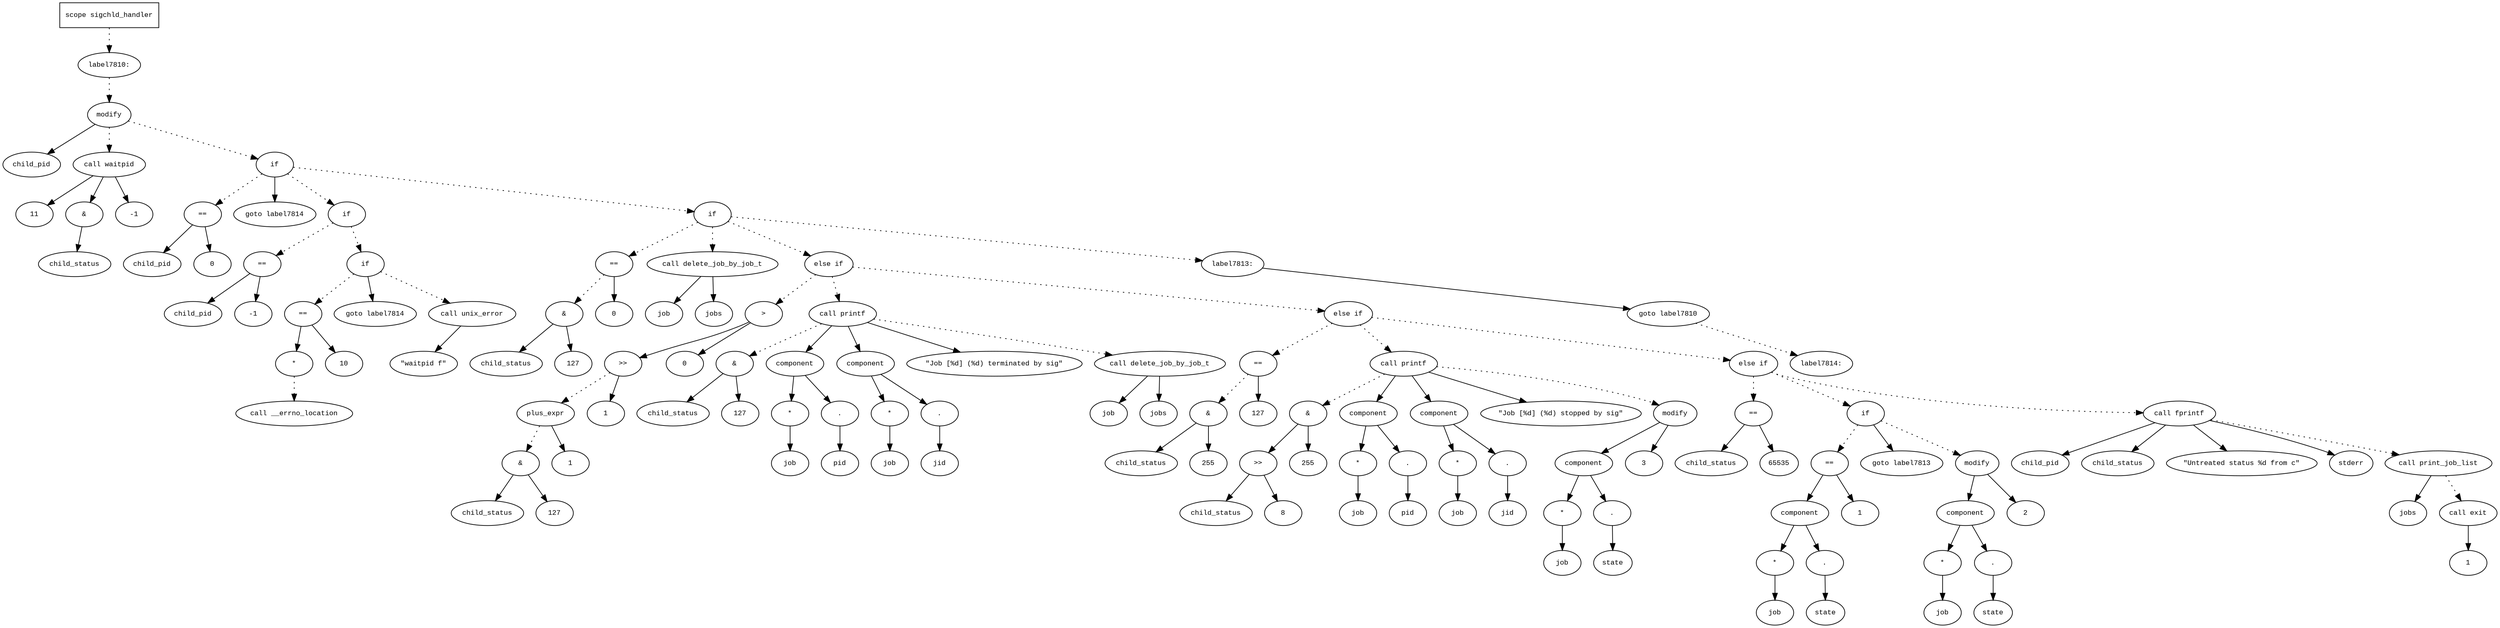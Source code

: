 digraph AST {
  graph [fontname="Times New Roman",fontsize=10];
  node  [fontname="Courier New",fontsize=10];
  edge  [fontname="Times New Roman",fontsize=10];

  node1 [label="scope sigchld_handler",shape=box];
  node2 [label="label7810:",shape=ellipse];
  node1 -> node2 [style=dotted];
  node3 [label="modify",shape=ellipse];
  node4 [label="child_pid",shape=ellipse];
  node3 -> node4;
  node5 [label="call waitpid",shape=ellipse];
  node6 [label="11",shape=ellipse];
  node5 -> node6;
  node7 [label="&",shape=ellipse];
  node5 -> node7;
  node8 [label="child_status",shape=ellipse];
  node7 -> node8;
  node9 [label="-1",shape=ellipse];
  node5 -> node9;
  node3 -> node5 [style=dotted];
  node2 -> node3 [style=dotted];
  node10 [label="if",shape=ellipse];
  node3 -> node10 [style=dotted];
  node11 [label="==",shape=ellipse];
  node12 [label="child_pid",shape=ellipse];
  node11 -> node12;
  node13 [label="0",shape=ellipse];
  node11 -> node13;
  node10 -> node11 [style=dotted];
  node14 [label="goto label7814",shape=ellipse];
  node10 -> node14;
  node15 [label="if",shape=ellipse];
  node10 -> node15 [style=dotted];
  node16 [label="==",shape=ellipse];
  node17 [label="child_pid",shape=ellipse];
  node16 -> node17;
  node18 [label="-1",shape=ellipse];
  node16 -> node18;
  node15 -> node16 [style=dotted];
  node19 [label="if",shape=ellipse];
  node15 -> node19 [style=dotted];
  node20 [label="==",shape=ellipse];
  node21 [label="*",shape=ellipse];
  node22 [label="call __errno_location",shape=ellipse];
  node21 -> node22 [style=dotted];
  node20 -> node21;
  node23 [label="10",shape=ellipse];
  node20 -> node23;
  node19 -> node20 [style=dotted];
  node24 [label="goto label7814",shape=ellipse];
  node19 -> node24;
  node25 [label="call unix_error",shape=ellipse];
  node26 [label="\"waitpid f\"",shape=ellipse];
  node25 -> node26;
  node19 -> node25 [style=dotted];
  node27 [label="if",shape=ellipse];
  node10 -> node27 [style=dotted];
  node28 [label="==",shape=ellipse];
  node29 [label="&",shape=ellipse];
  node30 [label="child_status",shape=ellipse];
  node29 -> node30;
  node31 [label="127",shape=ellipse];
  node29 -> node31;
  node28 -> node29 [style=dotted];
  node32 [label="0",shape=ellipse];
  node28 -> node32;
  node27 -> node28 [style=dotted];
  node33 [label="call delete_job_by_job_t",shape=ellipse];
  node34 [label="job",shape=ellipse];
  node33 -> node34;
  node35 [label="jobs",shape=ellipse];
  node33 -> node35;
  node27 -> node33 [style=dotted];
  node36 [label="else if",shape=ellipse];
  node27 -> node36 [style=dotted];
  node37 [label=">",shape=ellipse];
  node38 [label=">>",shape=ellipse];
  node39 [label="plus_expr",shape=ellipse];
  node40 [label="&",shape=ellipse];
  node41 [label="child_status",shape=ellipse];
  node40 -> node41;
  node42 [label="127",shape=ellipse];
  node40 -> node42;
  node39 -> node40 [style=dotted];
  node43 [label="1",shape=ellipse];
  node39 -> node43;
  node38 -> node39 [style=dotted];
  node44 [label="1",shape=ellipse];
  node38 -> node44;
  node37 -> node38;
  node45 [label="0",shape=ellipse];
  node37 -> node45;
  node36 -> node37 [style=dotted];
  node46 [label="call printf",shape=ellipse];
  node47 [label="&",shape=ellipse];
  node48 [label="child_status",shape=ellipse];
  node47 -> node48;
  node49 [label="127",shape=ellipse];
  node47 -> node49;
  node46 -> node47 [style=dotted];
  node50 [label="component",shape=ellipse];
  node46 -> node50;
  node51 [label="*",shape=ellipse];
  node52 [label="job",shape=ellipse];
  node51 -> node52;
  node50 -> node51;
  node53 [label=".",shape=ellipse];
  node50 -> node53;
  node54 [label="pid",shape=ellipse];
  node53 -> node54;
  node55 [label="component",shape=ellipse];
  node46 -> node55;
  node56 [label="*",shape=ellipse];
  node57 [label="job",shape=ellipse];
  node56 -> node57;
  node55 -> node56;
  node58 [label=".",shape=ellipse];
  node55 -> node58;
  node59 [label="jid",shape=ellipse];
  node58 -> node59;
  node60 [label="\"Job [%d] (%d) terminated by sig\"",shape=ellipse];
  node46 -> node60;
  node36 -> node46 [style=dotted];
  node61 [label="call delete_job_by_job_t",shape=ellipse];
  node62 [label="job",shape=ellipse];
  node61 -> node62;
  node63 [label="jobs",shape=ellipse];
  node61 -> node63;
  node46 -> node61 [style=dotted];
  node64 [label="else if",shape=ellipse];
  node36 -> node64 [style=dotted];
  node65 [label="==",shape=ellipse];
  node66 [label="&",shape=ellipse];
  node67 [label="child_status",shape=ellipse];
  node66 -> node67;
  node68 [label="255",shape=ellipse];
  node66 -> node68;
  node65 -> node66 [style=dotted];
  node69 [label="127",shape=ellipse];
  node65 -> node69;
  node64 -> node65 [style=dotted];
  node70 [label="call printf",shape=ellipse];
  node71 [label="&",shape=ellipse];
  node72 [label=">>",shape=ellipse];
  node73 [label="child_status",shape=ellipse];
  node72 -> node73;
  node74 [label="8",shape=ellipse];
  node72 -> node74;
  node71 -> node72;
  node75 [label="255",shape=ellipse];
  node71 -> node75;
  node70 -> node71 [style=dotted];
  node76 [label="component",shape=ellipse];
  node70 -> node76;
  node77 [label="*",shape=ellipse];
  node78 [label="job",shape=ellipse];
  node77 -> node78;
  node76 -> node77;
  node79 [label=".",shape=ellipse];
  node76 -> node79;
  node80 [label="pid",shape=ellipse];
  node79 -> node80;
  node81 [label="component",shape=ellipse];
  node70 -> node81;
  node82 [label="*",shape=ellipse];
  node83 [label="job",shape=ellipse];
  node82 -> node83;
  node81 -> node82;
  node84 [label=".",shape=ellipse];
  node81 -> node84;
  node85 [label="jid",shape=ellipse];
  node84 -> node85;
  node86 [label="\"Job [%d] (%d) stopped by sig\"",shape=ellipse];
  node70 -> node86;
  node64 -> node70 [style=dotted];
  node87 [label="modify",shape=ellipse];
  node88 [label="component",shape=ellipse];
  node87 -> node88;
  node89 [label="*",shape=ellipse];
  node90 [label="job",shape=ellipse];
  node89 -> node90;
  node88 -> node89;
  node91 [label=".",shape=ellipse];
  node88 -> node91;
  node92 [label="state",shape=ellipse];
  node91 -> node92;
  node93 [label="3",shape=ellipse];
  node87 -> node93;
  node70 -> node87 [style=dotted];
  node94 [label="else if",shape=ellipse];
  node64 -> node94 [style=dotted];
  node95 [label="==",shape=ellipse];
  node96 [label="child_status",shape=ellipse];
  node95 -> node96;
  node97 [label="65535",shape=ellipse];
  node95 -> node97;
  node94 -> node95 [style=dotted];
  node98 [label="if",shape=ellipse];
  node94 -> node98 [style=dotted];
  node99 [label="==",shape=ellipse];
  node100 [label="component",shape=ellipse];
  node99 -> node100;
  node101 [label="*",shape=ellipse];
  node102 [label="job",shape=ellipse];
  node101 -> node102;
  node100 -> node101;
  node103 [label=".",shape=ellipse];
  node100 -> node103;
  node104 [label="state",shape=ellipse];
  node103 -> node104;
  node105 [label="1",shape=ellipse];
  node99 -> node105;
  node98 -> node99 [style=dotted];
  node106 [label="goto label7813",shape=ellipse];
  node98 -> node106;
  node107 [label="modify",shape=ellipse];
  node108 [label="component",shape=ellipse];
  node107 -> node108;
  node109 [label="*",shape=ellipse];
  node110 [label="job",shape=ellipse];
  node109 -> node110;
  node108 -> node109;
  node111 [label=".",shape=ellipse];
  node108 -> node111;
  node112 [label="state",shape=ellipse];
  node111 -> node112;
  node113 [label="2",shape=ellipse];
  node107 -> node113;
  node98 -> node107 [style=dotted];
  node114 [label="call fprintf",shape=ellipse];
  node115 [label="child_pid",shape=ellipse];
  node114 -> node115;
  node116 [label="child_status",shape=ellipse];
  node114 -> node116;
  node117 [label="\"Untreated status %d from c\"",shape=ellipse];
  node114 -> node117;
  node118 [label="stderr",shape=ellipse];
  node114 -> node118;
  node94 -> node114 [style=dotted];
  node119 [label="call print_job_list",shape=ellipse];
  node120 [label="jobs",shape=ellipse];
  node119 -> node120;
  node114 -> node119 [style=dotted];
  node121 [label="call exit",shape=ellipse];
  node122 [label="1",shape=ellipse];
  node121 -> node122;
  node119 -> node121 [style=dotted];
  node123 [label="label7813:",shape=ellipse];
  node27 -> node123 [style=dotted];
  node124 [label="goto label7810",shape=ellipse];
  node123 -> node124;
  node125 [label="label7814:",shape=ellipse];
  node124 -> node125 [style=dotted];
} 